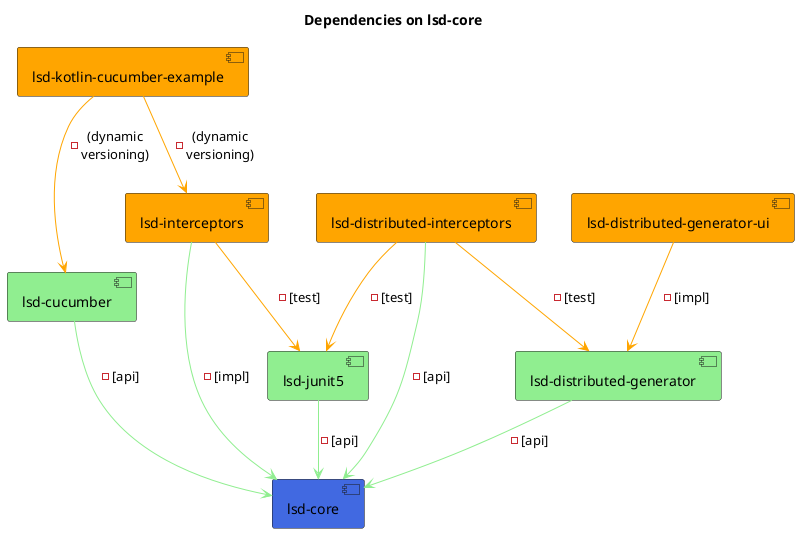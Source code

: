 
' relationships with lsd-core to help with the order of updates when lsd-core changes

@startuml
title Dependencies on lsd-core

component "lsd-core"#royalblue
component "lsd-junit5"#lightgreen
component "lsd-cucumber"#lightgreen
component "lsd-distributed-generator"#lightgreen
component "lsd-interceptors"#orange
component "lsd-distributed-interceptors"#orange
component "lsd-distributed-generator-ui"#orange
component "lsd-kotlin-cucumber-example"#orange

[lsd-junit5] -[#lightgreen]-> [lsd-core] : -[api]

[lsd-cucumber] -[#lightgreen]-> [lsd-core] : -[api]
[lsd-interceptors] -[#lightgreen]-> [lsd-core] : -[impl]

[lsd-distributed-generator-ui] -[#orange]-> [lsd-distributed-generator] : -[impl]
[lsd-distributed-generator] -[#lightgreen]-> [lsd-core] : -[api]

[lsd-distributed-interceptors] -[#orange]-> [lsd-distributed-generator] : -[test]
[lsd-distributed-interceptors] -[#lightgreen]-> [lsd-core] : -[api]
[lsd-distributed-interceptors] -[#orange]-> [lsd-junit5] : -[test]
[lsd-interceptors] -[#orange]-> [lsd-junit5] : -[test]
[lsd-kotlin-cucumber-example] -[#orange]-> [lsd-cucumber] : -(dynamic\nversioning)
[lsd-kotlin-cucumber-example] -[#orange]-> [lsd-interceptors] : -(dynamic\nversioning)

hide unlinked

@enduml